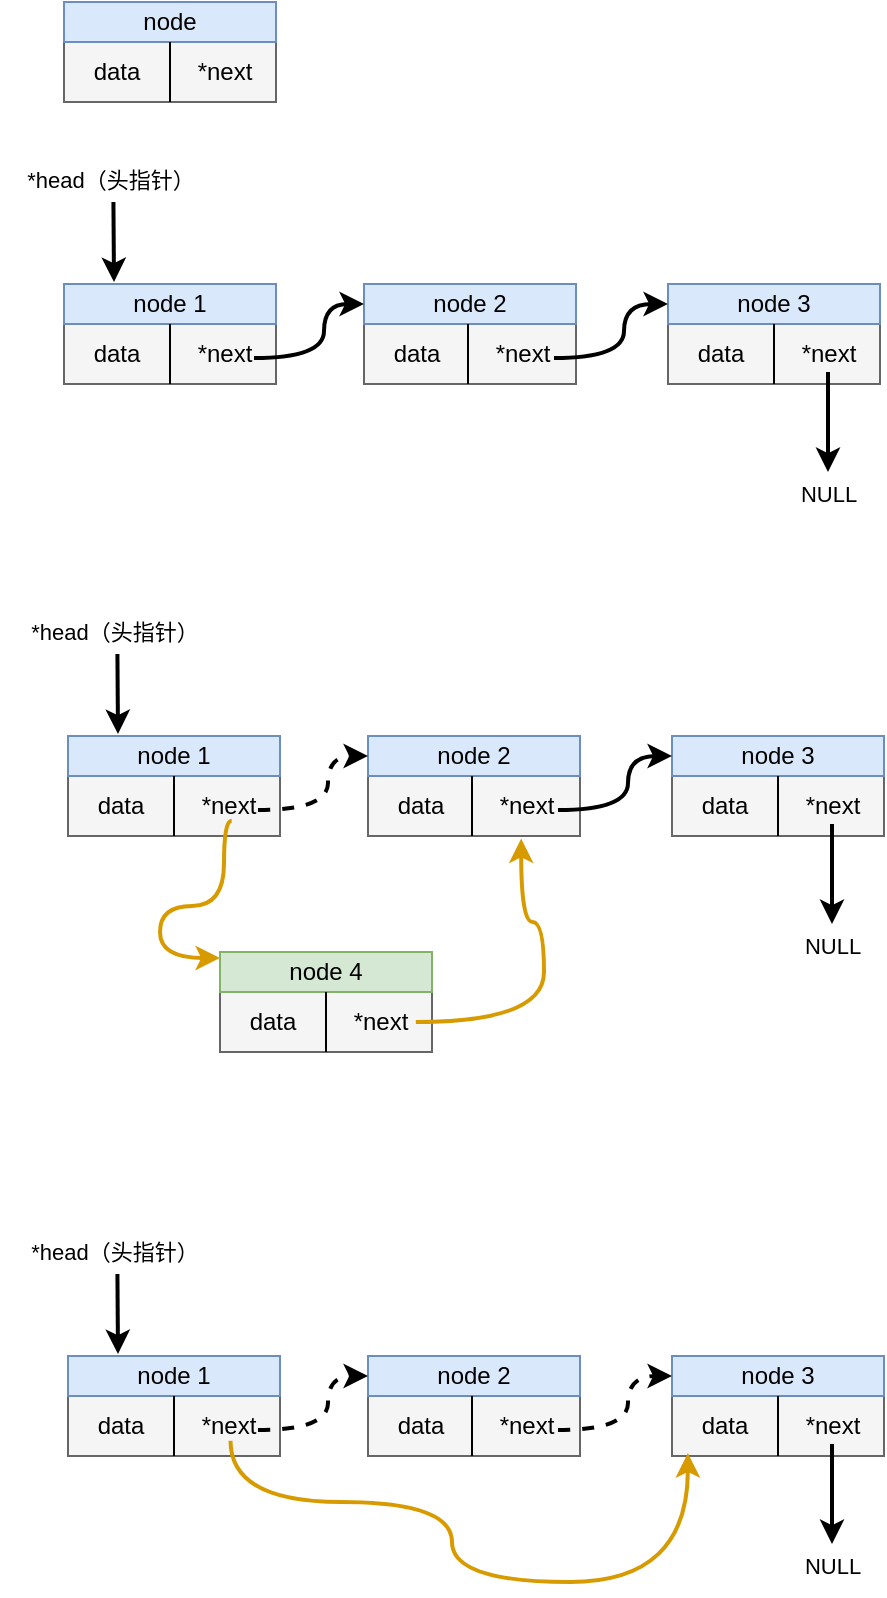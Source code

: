 <mxfile version="20.2.8" type="github">
  <diagram id="1SQF3CQomd5Ly-LOv1nc" name="第 1 页">
    <mxGraphModel dx="725" dy="495" grid="1" gridSize="10" guides="1" tooltips="1" connect="0" arrows="1" fold="1" page="1" pageScale="1" pageWidth="827" pageHeight="1169" math="0" shadow="0">
      <root>
        <mxCell id="0" />
        <mxCell id="1" parent="0" />
        <mxCell id="mFEW5ppE4ZAurcIp8kyR-1" value="" style="group" parent="1" vertex="1" connectable="0">
          <mxGeometry x="190" y="200" width="106" height="50" as="geometry" />
        </mxCell>
        <mxCell id="mFEW5ppE4ZAurcIp8kyR-2" value="" style="rounded=0;whiteSpace=wrap;html=1;fillColor=#f5f5f5;fontColor=#333333;strokeColor=#666666;" parent="mFEW5ppE4ZAurcIp8kyR-1" vertex="1">
          <mxGeometry y="20" width="106" height="30" as="geometry" />
        </mxCell>
        <mxCell id="mFEW5ppE4ZAurcIp8kyR-3" value="node" style="rounded=0;whiteSpace=wrap;html=1;fillColor=#dae8fc;strokeColor=#6c8ebf;" parent="mFEW5ppE4ZAurcIp8kyR-1" vertex="1">
          <mxGeometry width="106" height="20" as="geometry" />
        </mxCell>
        <mxCell id="mFEW5ppE4ZAurcIp8kyR-4" style="edgeStyle=orthogonalEdgeStyle;rounded=0;orthogonalLoop=1;jettySize=auto;html=1;exitX=0.5;exitY=1;exitDx=0;exitDy=0;" parent="mFEW5ppE4ZAurcIp8kyR-1" source="mFEW5ppE4ZAurcIp8kyR-3" target="mFEW5ppE4ZAurcIp8kyR-3" edge="1">
          <mxGeometry relative="1" as="geometry" />
        </mxCell>
        <mxCell id="mFEW5ppE4ZAurcIp8kyR-5" value="" style="endArrow=none;html=1;rounded=0;exitX=0.5;exitY=1;exitDx=0;exitDy=0;entryX=0.5;entryY=0;entryDx=0;entryDy=0;" parent="mFEW5ppE4ZAurcIp8kyR-1" source="mFEW5ppE4ZAurcIp8kyR-2" target="mFEW5ppE4ZAurcIp8kyR-2" edge="1">
          <mxGeometry width="50" height="50" relative="1" as="geometry">
            <mxPoint x="60" y="66.667" as="sourcePoint" />
            <mxPoint x="53" y="30" as="targetPoint" />
          </mxGeometry>
        </mxCell>
        <mxCell id="mFEW5ppE4ZAurcIp8kyR-6" value="data" style="text;html=1;resizable=0;autosize=1;align=center;verticalAlign=middle;points=[];fillColor=none;strokeColor=none;rounded=0;" parent="mFEW5ppE4ZAurcIp8kyR-1" vertex="1">
          <mxGeometry x="1" y="20" width="50" height="30" as="geometry" />
        </mxCell>
        <mxCell id="mFEW5ppE4ZAurcIp8kyR-7" value="*next" style="text;html=1;resizable=0;autosize=1;align=center;verticalAlign=middle;points=[];fillColor=none;strokeColor=none;rounded=0;" parent="mFEW5ppE4ZAurcIp8kyR-1" vertex="1">
          <mxGeometry x="55" y="20" width="50" height="30" as="geometry" />
        </mxCell>
        <mxCell id="YDEEe9MBwKQSquzbGzcm-1" value="" style="group" parent="1" vertex="1" connectable="0">
          <mxGeometry x="340" y="341" width="106" height="50" as="geometry" />
        </mxCell>
        <mxCell id="YDEEe9MBwKQSquzbGzcm-2" value="" style="rounded=0;whiteSpace=wrap;html=1;fillColor=#f5f5f5;fontColor=#333333;strokeColor=#666666;" parent="YDEEe9MBwKQSquzbGzcm-1" vertex="1">
          <mxGeometry y="20" width="106" height="30" as="geometry" />
        </mxCell>
        <mxCell id="YDEEe9MBwKQSquzbGzcm-3" value="node 2" style="rounded=0;whiteSpace=wrap;html=1;fillColor=#dae8fc;strokeColor=#6c8ebf;" parent="YDEEe9MBwKQSquzbGzcm-1" vertex="1">
          <mxGeometry width="106" height="20" as="geometry" />
        </mxCell>
        <mxCell id="YDEEe9MBwKQSquzbGzcm-4" style="edgeStyle=orthogonalEdgeStyle;rounded=0;orthogonalLoop=1;jettySize=auto;html=1;exitX=0.5;exitY=1;exitDx=0;exitDy=0;" parent="YDEEe9MBwKQSquzbGzcm-1" edge="1">
          <mxGeometry relative="1" as="geometry">
            <mxPoint x="52" y="20" as="sourcePoint" />
            <mxPoint x="52" y="20" as="targetPoint" />
          </mxGeometry>
        </mxCell>
        <mxCell id="YDEEe9MBwKQSquzbGzcm-5" value="" style="endArrow=none;html=1;rounded=0;exitX=0.5;exitY=1;exitDx=0;exitDy=0;entryX=0.5;entryY=0;entryDx=0;entryDy=0;" parent="YDEEe9MBwKQSquzbGzcm-1" edge="1">
          <mxGeometry width="50" height="50" relative="1" as="geometry">
            <mxPoint x="52" y="50" as="sourcePoint" />
            <mxPoint x="52" y="20" as="targetPoint" />
          </mxGeometry>
        </mxCell>
        <mxCell id="YDEEe9MBwKQSquzbGzcm-6" value="data" style="text;html=1;resizable=0;autosize=1;align=center;verticalAlign=middle;points=[];fillColor=none;strokeColor=none;rounded=0;" parent="YDEEe9MBwKQSquzbGzcm-1" vertex="1">
          <mxGeometry x="1" y="20" width="50" height="30" as="geometry" />
        </mxCell>
        <mxCell id="YDEEe9MBwKQSquzbGzcm-7" value="*next" style="text;html=1;resizable=0;autosize=1;align=center;verticalAlign=middle;points=[];fillColor=none;strokeColor=none;rounded=0;" parent="YDEEe9MBwKQSquzbGzcm-1" vertex="1">
          <mxGeometry x="54" y="20" width="50" height="30" as="geometry" />
        </mxCell>
        <mxCell id="YDEEe9MBwKQSquzbGzcm-8" value="" style="group" parent="1" vertex="1" connectable="0">
          <mxGeometry x="190" y="341" width="106" height="50" as="geometry" />
        </mxCell>
        <mxCell id="YDEEe9MBwKQSquzbGzcm-9" value="" style="rounded=0;whiteSpace=wrap;html=1;fillColor=#f5f5f5;fontColor=#333333;strokeColor=#666666;" parent="YDEEe9MBwKQSquzbGzcm-8" vertex="1">
          <mxGeometry y="20" width="106" height="30" as="geometry" />
        </mxCell>
        <mxCell id="YDEEe9MBwKQSquzbGzcm-10" value="node 1" style="rounded=0;whiteSpace=wrap;html=1;fillColor=#dae8fc;strokeColor=#6c8ebf;" parent="YDEEe9MBwKQSquzbGzcm-8" vertex="1">
          <mxGeometry width="106" height="20" as="geometry" />
        </mxCell>
        <mxCell id="YDEEe9MBwKQSquzbGzcm-11" style="edgeStyle=orthogonalEdgeStyle;rounded=0;orthogonalLoop=1;jettySize=auto;html=1;exitX=0.5;exitY=1;exitDx=0;exitDy=0;" parent="YDEEe9MBwKQSquzbGzcm-8" source="YDEEe9MBwKQSquzbGzcm-10" target="YDEEe9MBwKQSquzbGzcm-10" edge="1">
          <mxGeometry relative="1" as="geometry" />
        </mxCell>
        <mxCell id="YDEEe9MBwKQSquzbGzcm-12" value="" style="endArrow=none;html=1;rounded=0;exitX=0.5;exitY=1;exitDx=0;exitDy=0;entryX=0.5;entryY=0;entryDx=0;entryDy=0;" parent="YDEEe9MBwKQSquzbGzcm-8" source="YDEEe9MBwKQSquzbGzcm-9" target="YDEEe9MBwKQSquzbGzcm-9" edge="1">
          <mxGeometry width="50" height="50" relative="1" as="geometry">
            <mxPoint x="60" y="66.667" as="sourcePoint" />
            <mxPoint x="53" y="30" as="targetPoint" />
          </mxGeometry>
        </mxCell>
        <mxCell id="YDEEe9MBwKQSquzbGzcm-13" value="data" style="text;html=1;resizable=0;autosize=1;align=center;verticalAlign=middle;points=[];fillColor=none;strokeColor=none;rounded=0;" parent="YDEEe9MBwKQSquzbGzcm-8" vertex="1">
          <mxGeometry x="1" y="20" width="50" height="30" as="geometry" />
        </mxCell>
        <mxCell id="YDEEe9MBwKQSquzbGzcm-14" value="*next" style="text;html=1;resizable=0;autosize=1;align=center;verticalAlign=middle;points=[];fillColor=none;strokeColor=none;rounded=0;" parent="YDEEe9MBwKQSquzbGzcm-8" vertex="1">
          <mxGeometry x="55" y="20" width="50" height="30" as="geometry" />
        </mxCell>
        <mxCell id="YDEEe9MBwKQSquzbGzcm-16" value="" style="curved=1;endArrow=classic;html=1;rounded=0;edgeStyle=orthogonalEdgeStyle;strokeWidth=2;" parent="1" edge="1">
          <mxGeometry width="50" height="50" relative="1" as="geometry">
            <mxPoint x="285" y="378.029" as="sourcePoint" />
            <mxPoint x="340" y="351" as="targetPoint" />
            <Array as="points">
              <mxPoint x="320" y="378" />
              <mxPoint x="320" y="351" />
            </Array>
          </mxGeometry>
        </mxCell>
        <mxCell id="YDEEe9MBwKQSquzbGzcm-17" value="" style="group" parent="1" vertex="1" connectable="0">
          <mxGeometry x="492" y="341" width="106" height="50" as="geometry" />
        </mxCell>
        <mxCell id="YDEEe9MBwKQSquzbGzcm-18" value="" style="rounded=0;whiteSpace=wrap;html=1;fillColor=#f5f5f5;fontColor=#333333;strokeColor=#666666;" parent="YDEEe9MBwKQSquzbGzcm-17" vertex="1">
          <mxGeometry y="20" width="106" height="30" as="geometry" />
        </mxCell>
        <mxCell id="YDEEe9MBwKQSquzbGzcm-19" value="node 3" style="rounded=0;whiteSpace=wrap;html=1;fillColor=#dae8fc;strokeColor=#6c8ebf;" parent="YDEEe9MBwKQSquzbGzcm-17" vertex="1">
          <mxGeometry width="106" height="20" as="geometry" />
        </mxCell>
        <mxCell id="YDEEe9MBwKQSquzbGzcm-20" style="edgeStyle=orthogonalEdgeStyle;rounded=0;orthogonalLoop=1;jettySize=auto;html=1;exitX=0.5;exitY=1;exitDx=0;exitDy=0;" parent="YDEEe9MBwKQSquzbGzcm-17" source="YDEEe9MBwKQSquzbGzcm-19" target="YDEEe9MBwKQSquzbGzcm-19" edge="1">
          <mxGeometry relative="1" as="geometry" />
        </mxCell>
        <mxCell id="YDEEe9MBwKQSquzbGzcm-21" value="" style="endArrow=none;html=1;rounded=0;exitX=0.5;exitY=1;exitDx=0;exitDy=0;entryX=0.5;entryY=0;entryDx=0;entryDy=0;" parent="YDEEe9MBwKQSquzbGzcm-17" source="YDEEe9MBwKQSquzbGzcm-18" target="YDEEe9MBwKQSquzbGzcm-18" edge="1">
          <mxGeometry width="50" height="50" relative="1" as="geometry">
            <mxPoint x="60" y="66.667" as="sourcePoint" />
            <mxPoint x="53" y="30" as="targetPoint" />
          </mxGeometry>
        </mxCell>
        <mxCell id="YDEEe9MBwKQSquzbGzcm-22" value="data" style="text;html=1;resizable=0;autosize=1;align=center;verticalAlign=middle;points=[];fillColor=none;strokeColor=none;rounded=0;" parent="YDEEe9MBwKQSquzbGzcm-17" vertex="1">
          <mxGeometry x="1" y="20" width="50" height="30" as="geometry" />
        </mxCell>
        <mxCell id="YDEEe9MBwKQSquzbGzcm-23" value="*next" style="text;html=1;resizable=0;autosize=1;align=center;verticalAlign=middle;points=[];fillColor=none;strokeColor=none;rounded=0;" parent="YDEEe9MBwKQSquzbGzcm-17" vertex="1">
          <mxGeometry x="55" y="20" width="50" height="30" as="geometry" />
        </mxCell>
        <mxCell id="YDEEe9MBwKQSquzbGzcm-24" value="" style="curved=1;endArrow=classic;html=1;rounded=0;edgeStyle=orthogonalEdgeStyle;strokeWidth=2;" parent="1" target="YDEEe9MBwKQSquzbGzcm-19" edge="1">
          <mxGeometry width="50" height="50" relative="1" as="geometry">
            <mxPoint x="435" y="378.029" as="sourcePoint" />
            <mxPoint x="490" y="351" as="targetPoint" />
            <Array as="points">
              <mxPoint x="470" y="378" />
              <mxPoint x="470" y="351" />
            </Array>
          </mxGeometry>
        </mxCell>
        <mxCell id="YDEEe9MBwKQSquzbGzcm-26" value="" style="endArrow=classic;html=1;rounded=0;labelBackgroundColor=default;strokeColor=default;fontFamily=Helvetica;fontSize=11;fontColor=default;shape=connector;curved=1;strokeWidth=2;" parent="1" edge="1">
          <mxGeometry width="50" height="50" relative="1" as="geometry">
            <mxPoint x="572" y="385" as="sourcePoint" />
            <mxPoint x="572" y="435" as="targetPoint" />
          </mxGeometry>
        </mxCell>
        <mxCell id="YDEEe9MBwKQSquzbGzcm-35" value="NULL" style="text;html=1;resizable=0;autosize=1;align=center;verticalAlign=middle;points=[];fillColor=none;strokeColor=none;rounded=0;fontFamily=Helvetica;fontSize=11;fontColor=default;" parent="1" vertex="1">
          <mxGeometry x="547" y="431" width="50" height="30" as="geometry" />
        </mxCell>
        <mxCell id="YDEEe9MBwKQSquzbGzcm-36" value="*head（头指针）" style="text;html=1;resizable=0;autosize=1;align=center;verticalAlign=middle;points=[];fillColor=none;strokeColor=none;rounded=0;fontFamily=Helvetica;fontSize=11;fontColor=default;" parent="1" vertex="1">
          <mxGeometry x="158" y="274" width="110" height="30" as="geometry" />
        </mxCell>
        <mxCell id="YDEEe9MBwKQSquzbGzcm-37" value="" style="endArrow=classic;html=1;rounded=0;labelBackgroundColor=default;strokeColor=default;fontFamily=Helvetica;fontSize=11;fontColor=default;shape=connector;curved=1;strokeWidth=2;" parent="1" edge="1">
          <mxGeometry width="50" height="50" relative="1" as="geometry">
            <mxPoint x="214.71" y="300" as="sourcePoint" />
            <mxPoint x="215" y="340" as="targetPoint" />
          </mxGeometry>
        </mxCell>
        <mxCell id="Jve9VAxsNvedHfgG_yq0-1" value="" style="group" vertex="1" connectable="0" parent="1">
          <mxGeometry x="342" y="567" width="106" height="50" as="geometry" />
        </mxCell>
        <mxCell id="Jve9VAxsNvedHfgG_yq0-2" value="" style="rounded=0;whiteSpace=wrap;html=1;fillColor=#f5f5f5;fontColor=#333333;strokeColor=#666666;" vertex="1" parent="Jve9VAxsNvedHfgG_yq0-1">
          <mxGeometry y="20" width="106" height="30" as="geometry" />
        </mxCell>
        <mxCell id="Jve9VAxsNvedHfgG_yq0-3" value="node 2" style="rounded=0;whiteSpace=wrap;html=1;fillColor=#dae8fc;strokeColor=#6c8ebf;" vertex="1" parent="Jve9VAxsNvedHfgG_yq0-1">
          <mxGeometry width="106" height="20" as="geometry" />
        </mxCell>
        <mxCell id="Jve9VAxsNvedHfgG_yq0-4" style="edgeStyle=orthogonalEdgeStyle;rounded=0;orthogonalLoop=1;jettySize=auto;html=1;exitX=0.5;exitY=1;exitDx=0;exitDy=0;" edge="1" parent="Jve9VAxsNvedHfgG_yq0-1">
          <mxGeometry relative="1" as="geometry">
            <mxPoint x="52" y="20" as="sourcePoint" />
            <mxPoint x="52" y="20" as="targetPoint" />
          </mxGeometry>
        </mxCell>
        <mxCell id="Jve9VAxsNvedHfgG_yq0-5" value="" style="endArrow=none;html=1;rounded=0;exitX=0.5;exitY=1;exitDx=0;exitDy=0;entryX=0.5;entryY=0;entryDx=0;entryDy=0;" edge="1" parent="Jve9VAxsNvedHfgG_yq0-1">
          <mxGeometry width="50" height="50" relative="1" as="geometry">
            <mxPoint x="52" y="50" as="sourcePoint" />
            <mxPoint x="52" y="20" as="targetPoint" />
          </mxGeometry>
        </mxCell>
        <mxCell id="Jve9VAxsNvedHfgG_yq0-6" value="data" style="text;html=1;resizable=0;autosize=1;align=center;verticalAlign=middle;points=[];fillColor=none;strokeColor=none;rounded=0;" vertex="1" parent="Jve9VAxsNvedHfgG_yq0-1">
          <mxGeometry x="1" y="20" width="50" height="30" as="geometry" />
        </mxCell>
        <mxCell id="Jve9VAxsNvedHfgG_yq0-7" value="*next" style="text;html=1;resizable=0;autosize=1;align=center;verticalAlign=middle;points=[];fillColor=none;strokeColor=none;rounded=0;" vertex="1" parent="Jve9VAxsNvedHfgG_yq0-1">
          <mxGeometry x="54" y="20" width="50" height="30" as="geometry" />
        </mxCell>
        <mxCell id="Jve9VAxsNvedHfgG_yq0-8" value="" style="group" vertex="1" connectable="0" parent="1">
          <mxGeometry x="192" y="567" width="106" height="50" as="geometry" />
        </mxCell>
        <mxCell id="Jve9VAxsNvedHfgG_yq0-9" value="" style="rounded=0;whiteSpace=wrap;html=1;fillColor=#f5f5f5;fontColor=#333333;strokeColor=#666666;" vertex="1" parent="Jve9VAxsNvedHfgG_yq0-8">
          <mxGeometry y="20" width="106" height="30" as="geometry" />
        </mxCell>
        <mxCell id="Jve9VAxsNvedHfgG_yq0-10" value="node 1" style="rounded=0;whiteSpace=wrap;html=1;fillColor=#dae8fc;strokeColor=#6c8ebf;" vertex="1" parent="Jve9VAxsNvedHfgG_yq0-8">
          <mxGeometry width="106" height="20" as="geometry" />
        </mxCell>
        <mxCell id="Jve9VAxsNvedHfgG_yq0-11" style="edgeStyle=orthogonalEdgeStyle;rounded=0;orthogonalLoop=1;jettySize=auto;html=1;exitX=0.5;exitY=1;exitDx=0;exitDy=0;" edge="1" parent="Jve9VAxsNvedHfgG_yq0-8" source="Jve9VAxsNvedHfgG_yq0-10" target="Jve9VAxsNvedHfgG_yq0-10">
          <mxGeometry relative="1" as="geometry" />
        </mxCell>
        <mxCell id="Jve9VAxsNvedHfgG_yq0-12" value="" style="endArrow=none;html=1;rounded=0;exitX=0.5;exitY=1;exitDx=0;exitDy=0;entryX=0.5;entryY=0;entryDx=0;entryDy=0;" edge="1" parent="Jve9VAxsNvedHfgG_yq0-8" source="Jve9VAxsNvedHfgG_yq0-9" target="Jve9VAxsNvedHfgG_yq0-9">
          <mxGeometry width="50" height="50" relative="1" as="geometry">
            <mxPoint x="60" y="66.667" as="sourcePoint" />
            <mxPoint x="53" y="30" as="targetPoint" />
          </mxGeometry>
        </mxCell>
        <mxCell id="Jve9VAxsNvedHfgG_yq0-13" value="data" style="text;html=1;resizable=0;autosize=1;align=center;verticalAlign=middle;points=[];fillColor=none;strokeColor=none;rounded=0;" vertex="1" parent="Jve9VAxsNvedHfgG_yq0-8">
          <mxGeometry x="1" y="20" width="50" height="30" as="geometry" />
        </mxCell>
        <mxCell id="Jve9VAxsNvedHfgG_yq0-14" value="*next" style="text;html=1;resizable=0;autosize=1;align=center;verticalAlign=middle;points=[];fillColor=none;strokeColor=none;rounded=0;" vertex="1" parent="Jve9VAxsNvedHfgG_yq0-8">
          <mxGeometry x="55" y="20" width="50" height="30" as="geometry" />
        </mxCell>
        <mxCell id="Jve9VAxsNvedHfgG_yq0-15" value="" style="curved=1;endArrow=classic;html=1;rounded=0;edgeStyle=orthogonalEdgeStyle;strokeWidth=2;dashed=1;" edge="1" parent="1">
          <mxGeometry width="50" height="50" relative="1" as="geometry">
            <mxPoint x="287" y="604.029" as="sourcePoint" />
            <mxPoint x="342" y="577" as="targetPoint" />
            <Array as="points">
              <mxPoint x="322" y="604" />
              <mxPoint x="322" y="577" />
            </Array>
          </mxGeometry>
        </mxCell>
        <mxCell id="Jve9VAxsNvedHfgG_yq0-16" value="" style="group" vertex="1" connectable="0" parent="1">
          <mxGeometry x="494" y="567" width="106" height="50" as="geometry" />
        </mxCell>
        <mxCell id="Jve9VAxsNvedHfgG_yq0-17" value="" style="rounded=0;whiteSpace=wrap;html=1;fillColor=#f5f5f5;fontColor=#333333;strokeColor=#666666;" vertex="1" parent="Jve9VAxsNvedHfgG_yq0-16">
          <mxGeometry y="20" width="106" height="30" as="geometry" />
        </mxCell>
        <mxCell id="Jve9VAxsNvedHfgG_yq0-18" value="node 3" style="rounded=0;whiteSpace=wrap;html=1;fillColor=#dae8fc;strokeColor=#6c8ebf;" vertex="1" parent="Jve9VAxsNvedHfgG_yq0-16">
          <mxGeometry width="106" height="20" as="geometry" />
        </mxCell>
        <mxCell id="Jve9VAxsNvedHfgG_yq0-19" style="edgeStyle=orthogonalEdgeStyle;rounded=0;orthogonalLoop=1;jettySize=auto;html=1;exitX=0.5;exitY=1;exitDx=0;exitDy=0;" edge="1" parent="Jve9VAxsNvedHfgG_yq0-16" source="Jve9VAxsNvedHfgG_yq0-18" target="Jve9VAxsNvedHfgG_yq0-18">
          <mxGeometry relative="1" as="geometry" />
        </mxCell>
        <mxCell id="Jve9VAxsNvedHfgG_yq0-20" value="" style="endArrow=none;html=1;rounded=0;exitX=0.5;exitY=1;exitDx=0;exitDy=0;entryX=0.5;entryY=0;entryDx=0;entryDy=0;" edge="1" parent="Jve9VAxsNvedHfgG_yq0-16" source="Jve9VAxsNvedHfgG_yq0-17" target="Jve9VAxsNvedHfgG_yq0-17">
          <mxGeometry width="50" height="50" relative="1" as="geometry">
            <mxPoint x="60" y="66.667" as="sourcePoint" />
            <mxPoint x="53" y="30" as="targetPoint" />
          </mxGeometry>
        </mxCell>
        <mxCell id="Jve9VAxsNvedHfgG_yq0-21" value="data" style="text;html=1;resizable=0;autosize=1;align=center;verticalAlign=middle;points=[];fillColor=none;strokeColor=none;rounded=0;" vertex="1" parent="Jve9VAxsNvedHfgG_yq0-16">
          <mxGeometry x="1" y="20" width="50" height="30" as="geometry" />
        </mxCell>
        <mxCell id="Jve9VAxsNvedHfgG_yq0-22" value="*next" style="text;html=1;resizable=0;autosize=1;align=center;verticalAlign=middle;points=[];fillColor=none;strokeColor=none;rounded=0;" vertex="1" parent="Jve9VAxsNvedHfgG_yq0-16">
          <mxGeometry x="55" y="20" width="50" height="30" as="geometry" />
        </mxCell>
        <mxCell id="Jve9VAxsNvedHfgG_yq0-23" value="" style="curved=1;endArrow=classic;html=1;rounded=0;edgeStyle=orthogonalEdgeStyle;strokeWidth=2;" edge="1" parent="1" target="Jve9VAxsNvedHfgG_yq0-18">
          <mxGeometry width="50" height="50" relative="1" as="geometry">
            <mxPoint x="437" y="604.029" as="sourcePoint" />
            <mxPoint x="492" y="577" as="targetPoint" />
            <Array as="points">
              <mxPoint x="472" y="604" />
              <mxPoint x="472" y="577" />
            </Array>
          </mxGeometry>
        </mxCell>
        <mxCell id="Jve9VAxsNvedHfgG_yq0-24" value="" style="endArrow=classic;html=1;rounded=0;labelBackgroundColor=default;strokeColor=default;fontFamily=Helvetica;fontSize=11;fontColor=default;shape=connector;curved=1;strokeWidth=2;" edge="1" parent="1">
          <mxGeometry width="50" height="50" relative="1" as="geometry">
            <mxPoint x="574" y="611" as="sourcePoint" />
            <mxPoint x="574" y="661" as="targetPoint" />
          </mxGeometry>
        </mxCell>
        <mxCell id="Jve9VAxsNvedHfgG_yq0-25" value="NULL" style="text;html=1;resizable=0;autosize=1;align=center;verticalAlign=middle;points=[];fillColor=none;strokeColor=none;rounded=0;fontFamily=Helvetica;fontSize=11;fontColor=default;" vertex="1" parent="1">
          <mxGeometry x="549" y="657" width="50" height="30" as="geometry" />
        </mxCell>
        <mxCell id="Jve9VAxsNvedHfgG_yq0-26" value="*head（头指针）" style="text;html=1;resizable=0;autosize=1;align=center;verticalAlign=middle;points=[];fillColor=none;strokeColor=none;rounded=0;fontFamily=Helvetica;fontSize=11;fontColor=default;" vertex="1" parent="1">
          <mxGeometry x="160" y="500" width="110" height="30" as="geometry" />
        </mxCell>
        <mxCell id="Jve9VAxsNvedHfgG_yq0-27" value="" style="endArrow=classic;html=1;rounded=0;labelBackgroundColor=default;strokeColor=default;fontFamily=Helvetica;fontSize=11;fontColor=default;shape=connector;curved=1;strokeWidth=2;" edge="1" parent="1">
          <mxGeometry width="50" height="50" relative="1" as="geometry">
            <mxPoint x="216.71" y="526" as="sourcePoint" />
            <mxPoint x="217" y="566" as="targetPoint" />
          </mxGeometry>
        </mxCell>
        <mxCell id="Jve9VAxsNvedHfgG_yq0-28" value="" style="group;fillColor=#D5E8D4;strokeColor=#82b366;container=0;" vertex="1" connectable="0" parent="1">
          <mxGeometry x="268" y="675" width="106" height="50" as="geometry" />
        </mxCell>
        <mxCell id="Jve9VAxsNvedHfgG_yq0-29" value="" style="rounded=0;whiteSpace=wrap;html=1;fillColor=#f5f5f5;fontColor=#333333;strokeColor=#666666;" vertex="1" parent="1">
          <mxGeometry x="268" y="695" width="106" height="30" as="geometry" />
        </mxCell>
        <mxCell id="Jve9VAxsNvedHfgG_yq0-30" value="node 4" style="rounded=0;whiteSpace=wrap;html=1;fillColor=#d5e8d4;strokeColor=#82b366;" vertex="1" parent="1">
          <mxGeometry x="268" y="675" width="106" height="20" as="geometry" />
        </mxCell>
        <mxCell id="Jve9VAxsNvedHfgG_yq0-31" style="edgeStyle=orthogonalEdgeStyle;rounded=0;orthogonalLoop=1;jettySize=auto;html=1;exitX=0.5;exitY=1;exitDx=0;exitDy=0;" edge="1" parent="1" source="Jve9VAxsNvedHfgG_yq0-30" target="Jve9VAxsNvedHfgG_yq0-30">
          <mxGeometry relative="1" as="geometry" />
        </mxCell>
        <mxCell id="Jve9VAxsNvedHfgG_yq0-32" value="" style="endArrow=none;html=1;rounded=0;exitX=0.5;exitY=1;exitDx=0;exitDy=0;entryX=0.5;entryY=0;entryDx=0;entryDy=0;" edge="1" parent="1" source="Jve9VAxsNvedHfgG_yq0-29" target="Jve9VAxsNvedHfgG_yq0-29">
          <mxGeometry width="50" height="50" relative="1" as="geometry">
            <mxPoint x="328" y="741.667" as="sourcePoint" />
            <mxPoint x="321" y="705" as="targetPoint" />
          </mxGeometry>
        </mxCell>
        <mxCell id="Jve9VAxsNvedHfgG_yq0-33" value="data" style="text;html=1;resizable=0;autosize=1;align=center;verticalAlign=middle;points=[];fillColor=none;strokeColor=none;rounded=0;" vertex="1" parent="1">
          <mxGeometry x="269" y="695" width="50" height="30" as="geometry" />
        </mxCell>
        <mxCell id="Jve9VAxsNvedHfgG_yq0-34" value="*next" style="text;html=1;resizable=0;autosize=1;align=center;verticalAlign=middle;points=[];fillColor=none;strokeColor=none;rounded=0;" vertex="1" parent="1">
          <mxGeometry x="323" y="695" width="50" height="30" as="geometry" />
        </mxCell>
        <mxCell id="Jve9VAxsNvedHfgG_yq0-41" value="" style="curved=1;endArrow=classic;html=1;rounded=0;edgeStyle=orthogonalEdgeStyle;strokeWidth=2;exitX=0.537;exitY=1.011;exitDx=0;exitDy=0;exitPerimeter=0;strokeColor=#d79b00;fillColor=#ffe6cc;" edge="1" parent="1">
          <mxGeometry width="50" height="50" relative="1" as="geometry">
            <mxPoint x="273.85" y="609.33" as="sourcePoint" />
            <mxPoint x="268" y="678" as="targetPoint" />
            <Array as="points">
              <mxPoint x="270" y="609" />
              <mxPoint x="270" y="652" />
              <mxPoint x="238" y="652" />
              <mxPoint x="238" y="678" />
            </Array>
          </mxGeometry>
        </mxCell>
        <mxCell id="Jve9VAxsNvedHfgG_yq0-42" value="" style="curved=1;endArrow=classic;html=1;rounded=0;edgeStyle=orthogonalEdgeStyle;strokeWidth=2;exitX=0.537;exitY=1.011;exitDx=0;exitDy=0;exitPerimeter=0;strokeColor=#d79b00;fillColor=#ffe6cc;entryX=0.452;entryY=1.043;entryDx=0;entryDy=0;entryPerimeter=0;" edge="1" parent="1" target="Jve9VAxsNvedHfgG_yq0-7">
          <mxGeometry width="50" height="50" relative="1" as="geometry">
            <mxPoint x="365.92" y="710.02" as="sourcePoint" />
            <mxPoint x="360.07" y="778.69" as="targetPoint" />
            <Array as="points">
              <mxPoint x="430" y="710" />
              <mxPoint x="430" y="660" />
              <mxPoint x="419" y="660" />
            </Array>
          </mxGeometry>
        </mxCell>
        <mxCell id="Jve9VAxsNvedHfgG_yq0-47" value="" style="group" vertex="1" connectable="0" parent="1">
          <mxGeometry x="342" y="877" width="106" height="50" as="geometry" />
        </mxCell>
        <mxCell id="Jve9VAxsNvedHfgG_yq0-48" value="" style="rounded=0;whiteSpace=wrap;html=1;fillColor=#f5f5f5;fontColor=#333333;strokeColor=#666666;" vertex="1" parent="Jve9VAxsNvedHfgG_yq0-47">
          <mxGeometry y="20" width="106" height="30" as="geometry" />
        </mxCell>
        <mxCell id="Jve9VAxsNvedHfgG_yq0-49" value="node 2" style="rounded=0;whiteSpace=wrap;html=1;fillColor=#dae8fc;strokeColor=#6c8ebf;" vertex="1" parent="Jve9VAxsNvedHfgG_yq0-47">
          <mxGeometry width="106" height="20" as="geometry" />
        </mxCell>
        <mxCell id="Jve9VAxsNvedHfgG_yq0-50" style="edgeStyle=orthogonalEdgeStyle;rounded=0;orthogonalLoop=1;jettySize=auto;html=1;exitX=0.5;exitY=1;exitDx=0;exitDy=0;" edge="1" parent="Jve9VAxsNvedHfgG_yq0-47">
          <mxGeometry relative="1" as="geometry">
            <mxPoint x="52" y="20" as="sourcePoint" />
            <mxPoint x="52" y="20" as="targetPoint" />
          </mxGeometry>
        </mxCell>
        <mxCell id="Jve9VAxsNvedHfgG_yq0-51" value="" style="endArrow=none;html=1;rounded=0;exitX=0.5;exitY=1;exitDx=0;exitDy=0;entryX=0.5;entryY=0;entryDx=0;entryDy=0;" edge="1" parent="Jve9VAxsNvedHfgG_yq0-47">
          <mxGeometry width="50" height="50" relative="1" as="geometry">
            <mxPoint x="52" y="50" as="sourcePoint" />
            <mxPoint x="52" y="20" as="targetPoint" />
          </mxGeometry>
        </mxCell>
        <mxCell id="Jve9VAxsNvedHfgG_yq0-52" value="data" style="text;html=1;resizable=0;autosize=1;align=center;verticalAlign=middle;points=[];fillColor=none;strokeColor=none;rounded=0;" vertex="1" parent="Jve9VAxsNvedHfgG_yq0-47">
          <mxGeometry x="1" y="20" width="50" height="30" as="geometry" />
        </mxCell>
        <mxCell id="Jve9VAxsNvedHfgG_yq0-53" value="*next" style="text;html=1;resizable=0;autosize=1;align=center;verticalAlign=middle;points=[];fillColor=none;strokeColor=none;rounded=0;" vertex="1" parent="Jve9VAxsNvedHfgG_yq0-47">
          <mxGeometry x="54" y="20" width="50" height="30" as="geometry" />
        </mxCell>
        <mxCell id="Jve9VAxsNvedHfgG_yq0-54" value="" style="group" vertex="1" connectable="0" parent="1">
          <mxGeometry x="192" y="877" width="106" height="50" as="geometry" />
        </mxCell>
        <mxCell id="Jve9VAxsNvedHfgG_yq0-55" value="" style="rounded=0;whiteSpace=wrap;html=1;fillColor=#f5f5f5;fontColor=#333333;strokeColor=#666666;" vertex="1" parent="Jve9VAxsNvedHfgG_yq0-54">
          <mxGeometry y="20" width="106" height="30" as="geometry" />
        </mxCell>
        <mxCell id="Jve9VAxsNvedHfgG_yq0-56" value="node 1" style="rounded=0;whiteSpace=wrap;html=1;fillColor=#dae8fc;strokeColor=#6c8ebf;" vertex="1" parent="Jve9VAxsNvedHfgG_yq0-54">
          <mxGeometry width="106" height="20" as="geometry" />
        </mxCell>
        <mxCell id="Jve9VAxsNvedHfgG_yq0-57" style="edgeStyle=orthogonalEdgeStyle;rounded=0;orthogonalLoop=1;jettySize=auto;html=1;exitX=0.5;exitY=1;exitDx=0;exitDy=0;" edge="1" parent="Jve9VAxsNvedHfgG_yq0-54" source="Jve9VAxsNvedHfgG_yq0-56" target="Jve9VAxsNvedHfgG_yq0-56">
          <mxGeometry relative="1" as="geometry" />
        </mxCell>
        <mxCell id="Jve9VAxsNvedHfgG_yq0-58" value="" style="endArrow=none;html=1;rounded=0;exitX=0.5;exitY=1;exitDx=0;exitDy=0;entryX=0.5;entryY=0;entryDx=0;entryDy=0;" edge="1" parent="Jve9VAxsNvedHfgG_yq0-54" source="Jve9VAxsNvedHfgG_yq0-55" target="Jve9VAxsNvedHfgG_yq0-55">
          <mxGeometry width="50" height="50" relative="1" as="geometry">
            <mxPoint x="60" y="66.667" as="sourcePoint" />
            <mxPoint x="53" y="30" as="targetPoint" />
          </mxGeometry>
        </mxCell>
        <mxCell id="Jve9VAxsNvedHfgG_yq0-59" value="data" style="text;html=1;resizable=0;autosize=1;align=center;verticalAlign=middle;points=[];fillColor=none;strokeColor=none;rounded=0;" vertex="1" parent="Jve9VAxsNvedHfgG_yq0-54">
          <mxGeometry x="1" y="20" width="50" height="30" as="geometry" />
        </mxCell>
        <mxCell id="Jve9VAxsNvedHfgG_yq0-60" value="*next" style="text;html=1;resizable=0;autosize=1;align=center;verticalAlign=middle;points=[];fillColor=none;strokeColor=none;rounded=0;" vertex="1" parent="Jve9VAxsNvedHfgG_yq0-54">
          <mxGeometry x="55" y="20" width="50" height="30" as="geometry" />
        </mxCell>
        <mxCell id="Jve9VAxsNvedHfgG_yq0-61" value="" style="curved=1;endArrow=classic;html=1;rounded=0;edgeStyle=orthogonalEdgeStyle;strokeWidth=2;dashed=1;" edge="1" parent="1">
          <mxGeometry width="50" height="50" relative="1" as="geometry">
            <mxPoint x="287" y="914.029" as="sourcePoint" />
            <mxPoint x="342" y="887" as="targetPoint" />
            <Array as="points">
              <mxPoint x="322" y="914" />
              <mxPoint x="322" y="887" />
            </Array>
          </mxGeometry>
        </mxCell>
        <mxCell id="Jve9VAxsNvedHfgG_yq0-62" value="" style="group" vertex="1" connectable="0" parent="1">
          <mxGeometry x="494" y="877" width="106" height="50" as="geometry" />
        </mxCell>
        <mxCell id="Jve9VAxsNvedHfgG_yq0-63" value="" style="rounded=0;whiteSpace=wrap;html=1;fillColor=#f5f5f5;fontColor=#333333;strokeColor=#666666;" vertex="1" parent="Jve9VAxsNvedHfgG_yq0-62">
          <mxGeometry y="20" width="106" height="30" as="geometry" />
        </mxCell>
        <mxCell id="Jve9VAxsNvedHfgG_yq0-64" value="node 3" style="rounded=0;whiteSpace=wrap;html=1;fillColor=#dae8fc;strokeColor=#6c8ebf;" vertex="1" parent="Jve9VAxsNvedHfgG_yq0-62">
          <mxGeometry width="106" height="20" as="geometry" />
        </mxCell>
        <mxCell id="Jve9VAxsNvedHfgG_yq0-65" style="edgeStyle=orthogonalEdgeStyle;rounded=0;orthogonalLoop=1;jettySize=auto;html=1;exitX=0.5;exitY=1;exitDx=0;exitDy=0;" edge="1" parent="Jve9VAxsNvedHfgG_yq0-62" source="Jve9VAxsNvedHfgG_yq0-64" target="Jve9VAxsNvedHfgG_yq0-64">
          <mxGeometry relative="1" as="geometry" />
        </mxCell>
        <mxCell id="Jve9VAxsNvedHfgG_yq0-66" value="" style="endArrow=none;html=1;rounded=0;exitX=0.5;exitY=1;exitDx=0;exitDy=0;entryX=0.5;entryY=0;entryDx=0;entryDy=0;" edge="1" parent="Jve9VAxsNvedHfgG_yq0-62" source="Jve9VAxsNvedHfgG_yq0-63" target="Jve9VAxsNvedHfgG_yq0-63">
          <mxGeometry width="50" height="50" relative="1" as="geometry">
            <mxPoint x="60" y="66.667" as="sourcePoint" />
            <mxPoint x="53" y="30" as="targetPoint" />
          </mxGeometry>
        </mxCell>
        <mxCell id="Jve9VAxsNvedHfgG_yq0-67" value="data" style="text;html=1;resizable=0;autosize=1;align=center;verticalAlign=middle;points=[];fillColor=none;strokeColor=none;rounded=0;" vertex="1" parent="Jve9VAxsNvedHfgG_yq0-62">
          <mxGeometry x="1" y="20" width="50" height="30" as="geometry" />
        </mxCell>
        <mxCell id="Jve9VAxsNvedHfgG_yq0-68" value="*next" style="text;html=1;resizable=0;autosize=1;align=center;verticalAlign=middle;points=[];fillColor=none;strokeColor=none;rounded=0;" vertex="1" parent="Jve9VAxsNvedHfgG_yq0-62">
          <mxGeometry x="55" y="20" width="50" height="30" as="geometry" />
        </mxCell>
        <mxCell id="Jve9VAxsNvedHfgG_yq0-69" value="" style="curved=1;endArrow=classic;html=1;rounded=0;edgeStyle=orthogonalEdgeStyle;strokeWidth=2;dashed=1;" edge="1" parent="1" target="Jve9VAxsNvedHfgG_yq0-64">
          <mxGeometry width="50" height="50" relative="1" as="geometry">
            <mxPoint x="437" y="914.029" as="sourcePoint" />
            <mxPoint x="492" y="887" as="targetPoint" />
            <Array as="points">
              <mxPoint x="472" y="914" />
              <mxPoint x="472" y="887" />
            </Array>
          </mxGeometry>
        </mxCell>
        <mxCell id="Jve9VAxsNvedHfgG_yq0-70" value="" style="endArrow=classic;html=1;rounded=0;labelBackgroundColor=default;strokeColor=default;fontFamily=Helvetica;fontSize=11;fontColor=default;shape=connector;curved=1;strokeWidth=2;" edge="1" parent="1">
          <mxGeometry width="50" height="50" relative="1" as="geometry">
            <mxPoint x="574" y="921" as="sourcePoint" />
            <mxPoint x="574" y="971" as="targetPoint" />
          </mxGeometry>
        </mxCell>
        <mxCell id="Jve9VAxsNvedHfgG_yq0-71" value="NULL" style="text;html=1;resizable=0;autosize=1;align=center;verticalAlign=middle;points=[];fillColor=none;strokeColor=none;rounded=0;fontFamily=Helvetica;fontSize=11;fontColor=default;" vertex="1" parent="1">
          <mxGeometry x="549" y="967" width="50" height="30" as="geometry" />
        </mxCell>
        <mxCell id="Jve9VAxsNvedHfgG_yq0-72" value="*head（头指针）" style="text;html=1;resizable=0;autosize=1;align=center;verticalAlign=middle;points=[];fillColor=none;strokeColor=none;rounded=0;fontFamily=Helvetica;fontSize=11;fontColor=default;" vertex="1" parent="1">
          <mxGeometry x="160" y="810" width="110" height="30" as="geometry" />
        </mxCell>
        <mxCell id="Jve9VAxsNvedHfgG_yq0-73" value="" style="endArrow=classic;html=1;rounded=0;labelBackgroundColor=default;strokeColor=default;fontFamily=Helvetica;fontSize=11;fontColor=default;shape=connector;curved=1;strokeWidth=2;" edge="1" parent="1">
          <mxGeometry width="50" height="50" relative="1" as="geometry">
            <mxPoint x="216.71" y="836" as="sourcePoint" />
            <mxPoint x="217" y="876" as="targetPoint" />
          </mxGeometry>
        </mxCell>
        <mxCell id="Jve9VAxsNvedHfgG_yq0-74" value="" style="curved=1;endArrow=classic;html=1;rounded=0;edgeStyle=orthogonalEdgeStyle;strokeWidth=2;exitX=0.585;exitY=0.913;exitDx=0;exitDy=0;exitPerimeter=0;strokeColor=#d79b00;fillColor=#ffe6cc;entryX=0.139;entryY=0.952;entryDx=0;entryDy=0;entryPerimeter=0;" edge="1" parent="1" target="Jve9VAxsNvedHfgG_yq0-67">
          <mxGeometry width="50" height="50" relative="1" as="geometry">
            <mxPoint x="273.25" y="919.39" as="sourcePoint" />
            <mxPoint x="267.08" y="1033.69" as="targetPoint" />
            <Array as="points">
              <mxPoint x="273" y="950" />
              <mxPoint x="384" y="950" />
              <mxPoint x="384" y="990" />
              <mxPoint x="502" y="990" />
            </Array>
          </mxGeometry>
        </mxCell>
      </root>
    </mxGraphModel>
  </diagram>
</mxfile>
